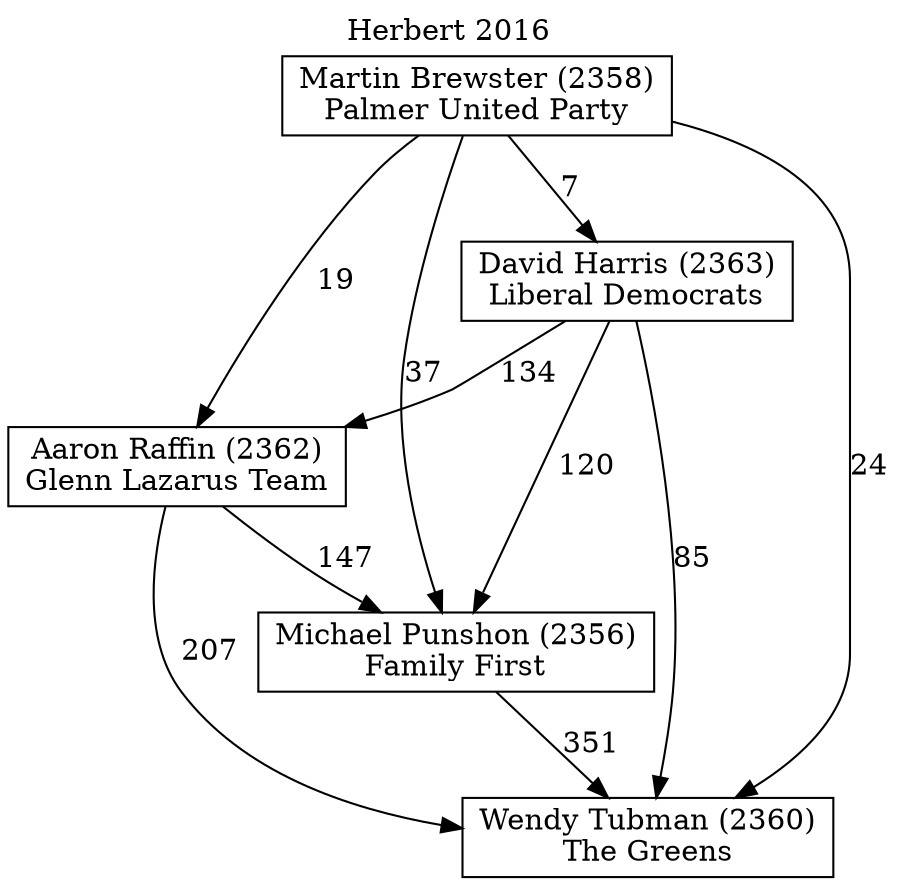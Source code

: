 // House preference flow
digraph "Wendy Tubman (2360)_Herbert_2016" {
	graph [label="Herbert 2016" labelloc=t mclimit=10]
	node [shape=box]
	"Aaron Raffin (2362)" [label="Aaron Raffin (2362)
Glenn Lazarus Team"]
	"Martin Brewster (2358)" [label="Martin Brewster (2358)
Palmer United Party"]
	"Wendy Tubman (2360)" [label="Wendy Tubman (2360)
The Greens"]
	"Michael Punshon (2356)" [label="Michael Punshon (2356)
Family First"]
	"David Harris (2363)" [label="David Harris (2363)
Liberal Democrats"]
	"Aaron Raffin (2362)" -> "Wendy Tubman (2360)" [label=207]
	"Michael Punshon (2356)" -> "Wendy Tubman (2360)" [label=351]
	"David Harris (2363)" -> "Aaron Raffin (2362)" [label=134]
	"Martin Brewster (2358)" -> "David Harris (2363)" [label=7]
	"David Harris (2363)" -> "Michael Punshon (2356)" [label=120]
	"David Harris (2363)" -> "Wendy Tubman (2360)" [label=85]
	"Martin Brewster (2358)" -> "Wendy Tubman (2360)" [label=24]
	"Martin Brewster (2358)" -> "Michael Punshon (2356)" [label=37]
	"Martin Brewster (2358)" -> "Aaron Raffin (2362)" [label=19]
	"Aaron Raffin (2362)" -> "Michael Punshon (2356)" [label=147]
}
